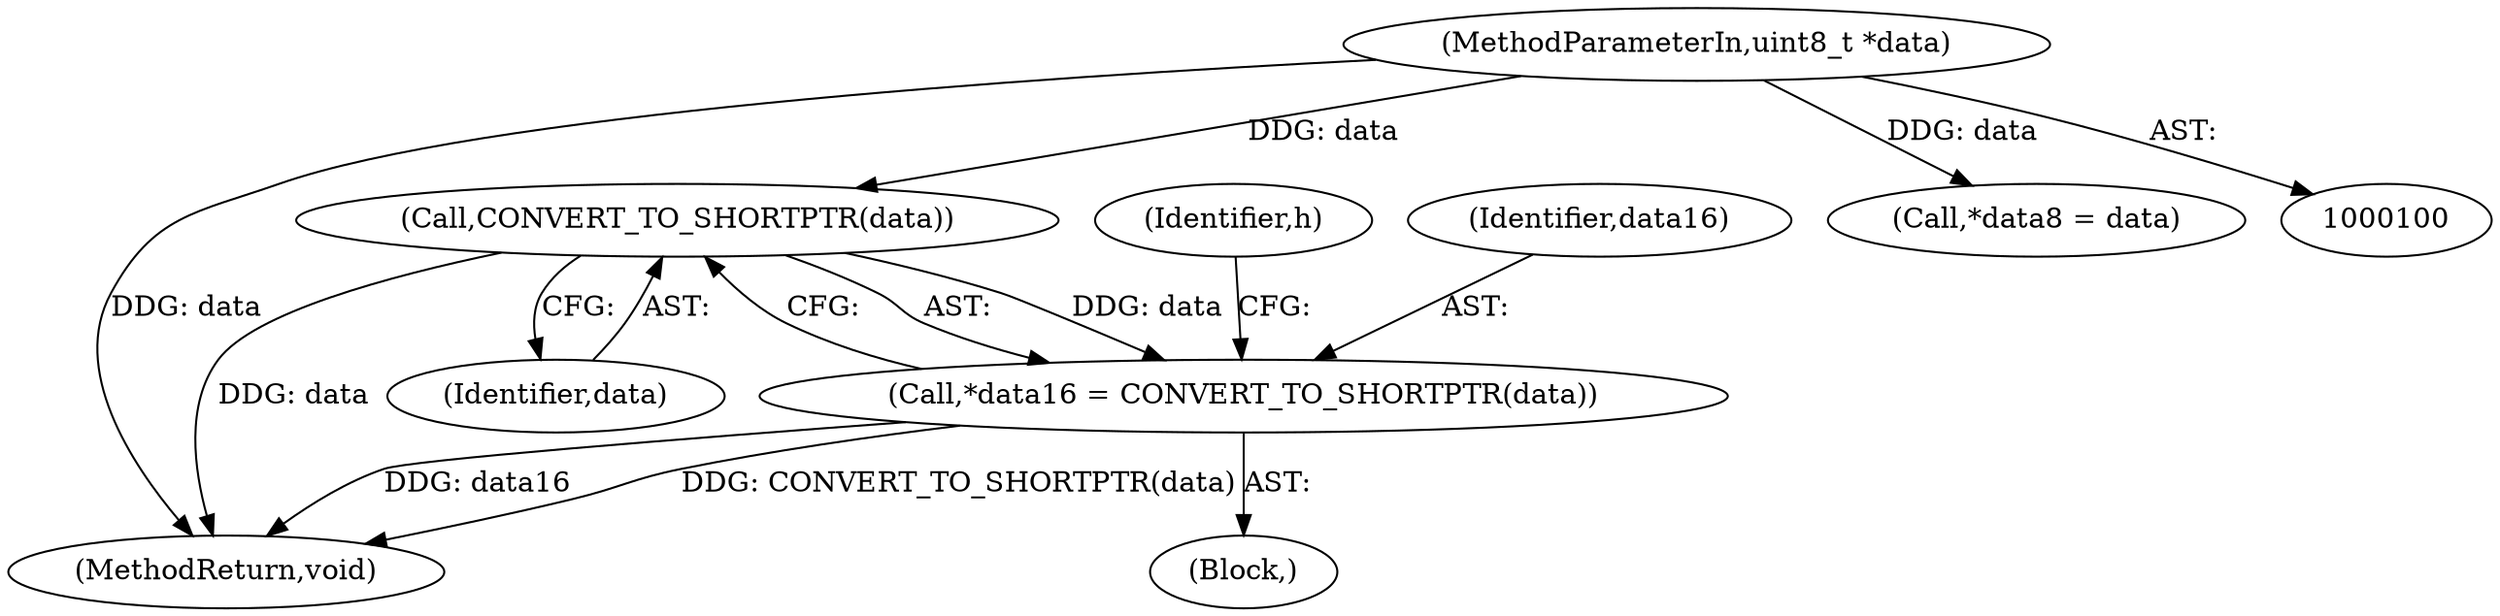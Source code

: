 digraph "0_Android_5a9753fca56f0eeb9f61e342b2fccffc364f9426_97@pointer" {
"1000111" [label="(Call,CONVERT_TO_SHORTPTR(data))"];
"1000101" [label="(MethodParameterIn,uint8_t *data)"];
"1000109" [label="(Call,*data16 = CONVERT_TO_SHORTPTR(data))"];
"1000116" [label="(Identifier,h)"];
"1000109" [label="(Call,*data16 = CONVERT_TO_SHORTPTR(data))"];
"1000161" [label="(MethodReturn,void)"];
"1000103" [label="(Block,)"];
"1000112" [label="(Identifier,data)"];
"1000111" [label="(Call,CONVERT_TO_SHORTPTR(data))"];
"1000105" [label="(Call,*data8 = data)"];
"1000101" [label="(MethodParameterIn,uint8_t *data)"];
"1000110" [label="(Identifier,data16)"];
"1000111" -> "1000109"  [label="AST: "];
"1000111" -> "1000112"  [label="CFG: "];
"1000112" -> "1000111"  [label="AST: "];
"1000109" -> "1000111"  [label="CFG: "];
"1000111" -> "1000161"  [label="DDG: data"];
"1000111" -> "1000109"  [label="DDG: data"];
"1000101" -> "1000111"  [label="DDG: data"];
"1000101" -> "1000100"  [label="AST: "];
"1000101" -> "1000161"  [label="DDG: data"];
"1000101" -> "1000105"  [label="DDG: data"];
"1000109" -> "1000103"  [label="AST: "];
"1000110" -> "1000109"  [label="AST: "];
"1000116" -> "1000109"  [label="CFG: "];
"1000109" -> "1000161"  [label="DDG: data16"];
"1000109" -> "1000161"  [label="DDG: CONVERT_TO_SHORTPTR(data)"];
}

